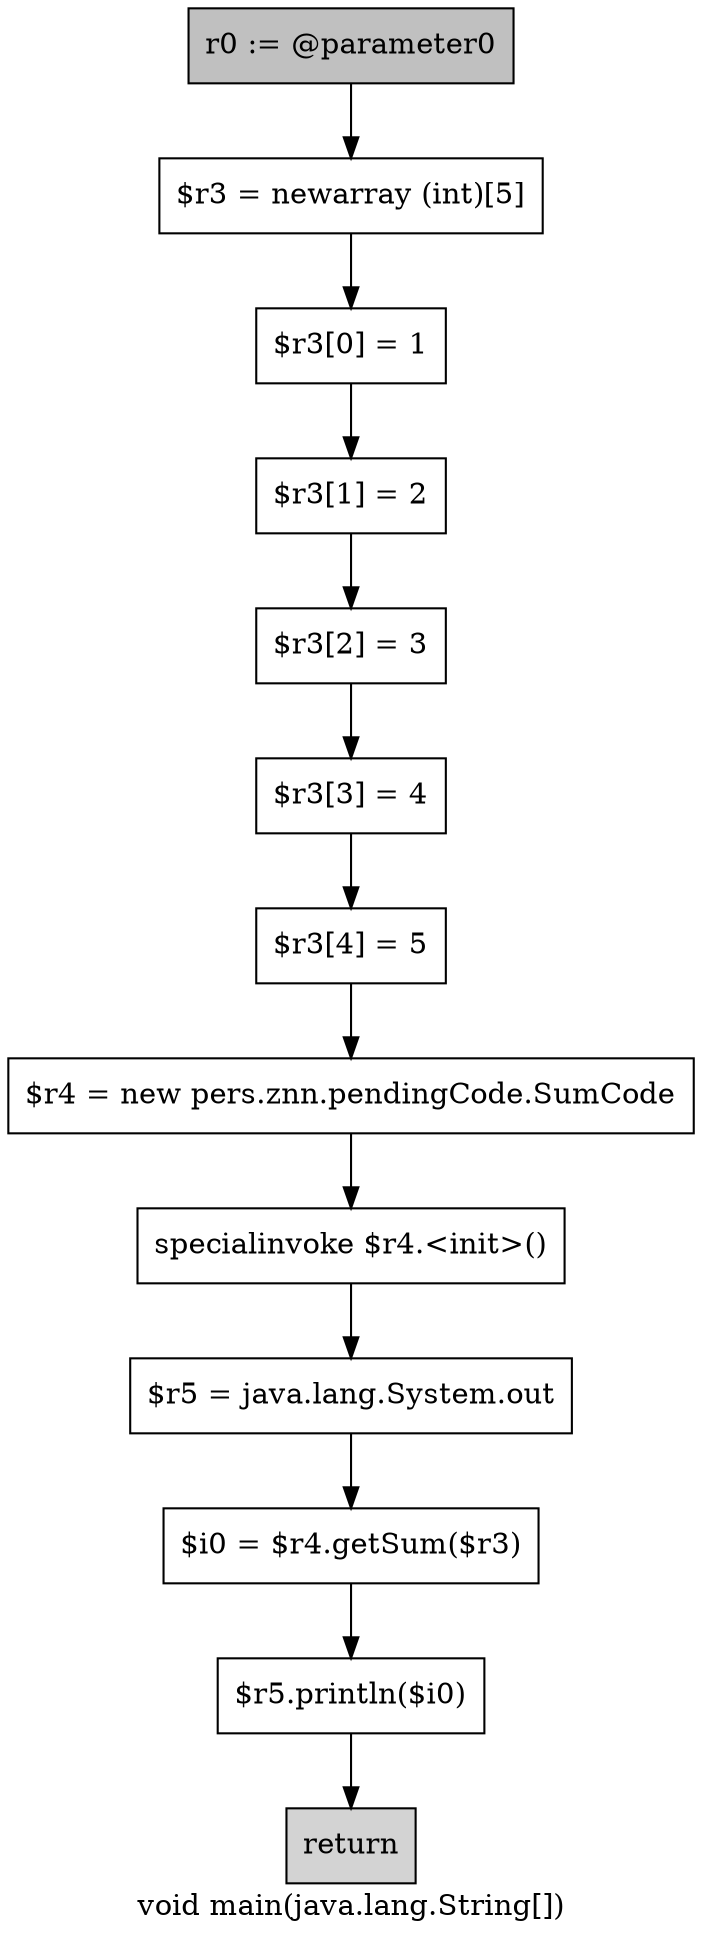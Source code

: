 digraph "void main(java.lang.String[])" {
    label="void main(java.lang.String[])";
    node [shape=box];
    "0" [style=filled,fillcolor=gray,label="r0 := @parameter0",];
    "1" [label="$r3 = newarray (int)[5]",];
    "0"->"1";
    "2" [label="$r3[0] = 1",];
    "1"->"2";
    "3" [label="$r3[1] = 2",];
    "2"->"3";
    "4" [label="$r3[2] = 3",];
    "3"->"4";
    "5" [label="$r3[3] = 4",];
    "4"->"5";
    "6" [label="$r3[4] = 5",];
    "5"->"6";
    "7" [label="$r4 = new pers.znn.pendingCode.SumCode",];
    "6"->"7";
    "8" [label="specialinvoke $r4.<init>()",];
    "7"->"8";
    "9" [label="$r5 = java.lang.System.out",];
    "8"->"9";
    "10" [label="$i0 = $r4.getSum($r3)",];
    "9"->"10";
    "11" [label="$r5.println($i0)",];
    "10"->"11";
    "12" [style=filled,fillcolor=lightgray,label="return",];
    "11"->"12";
}

